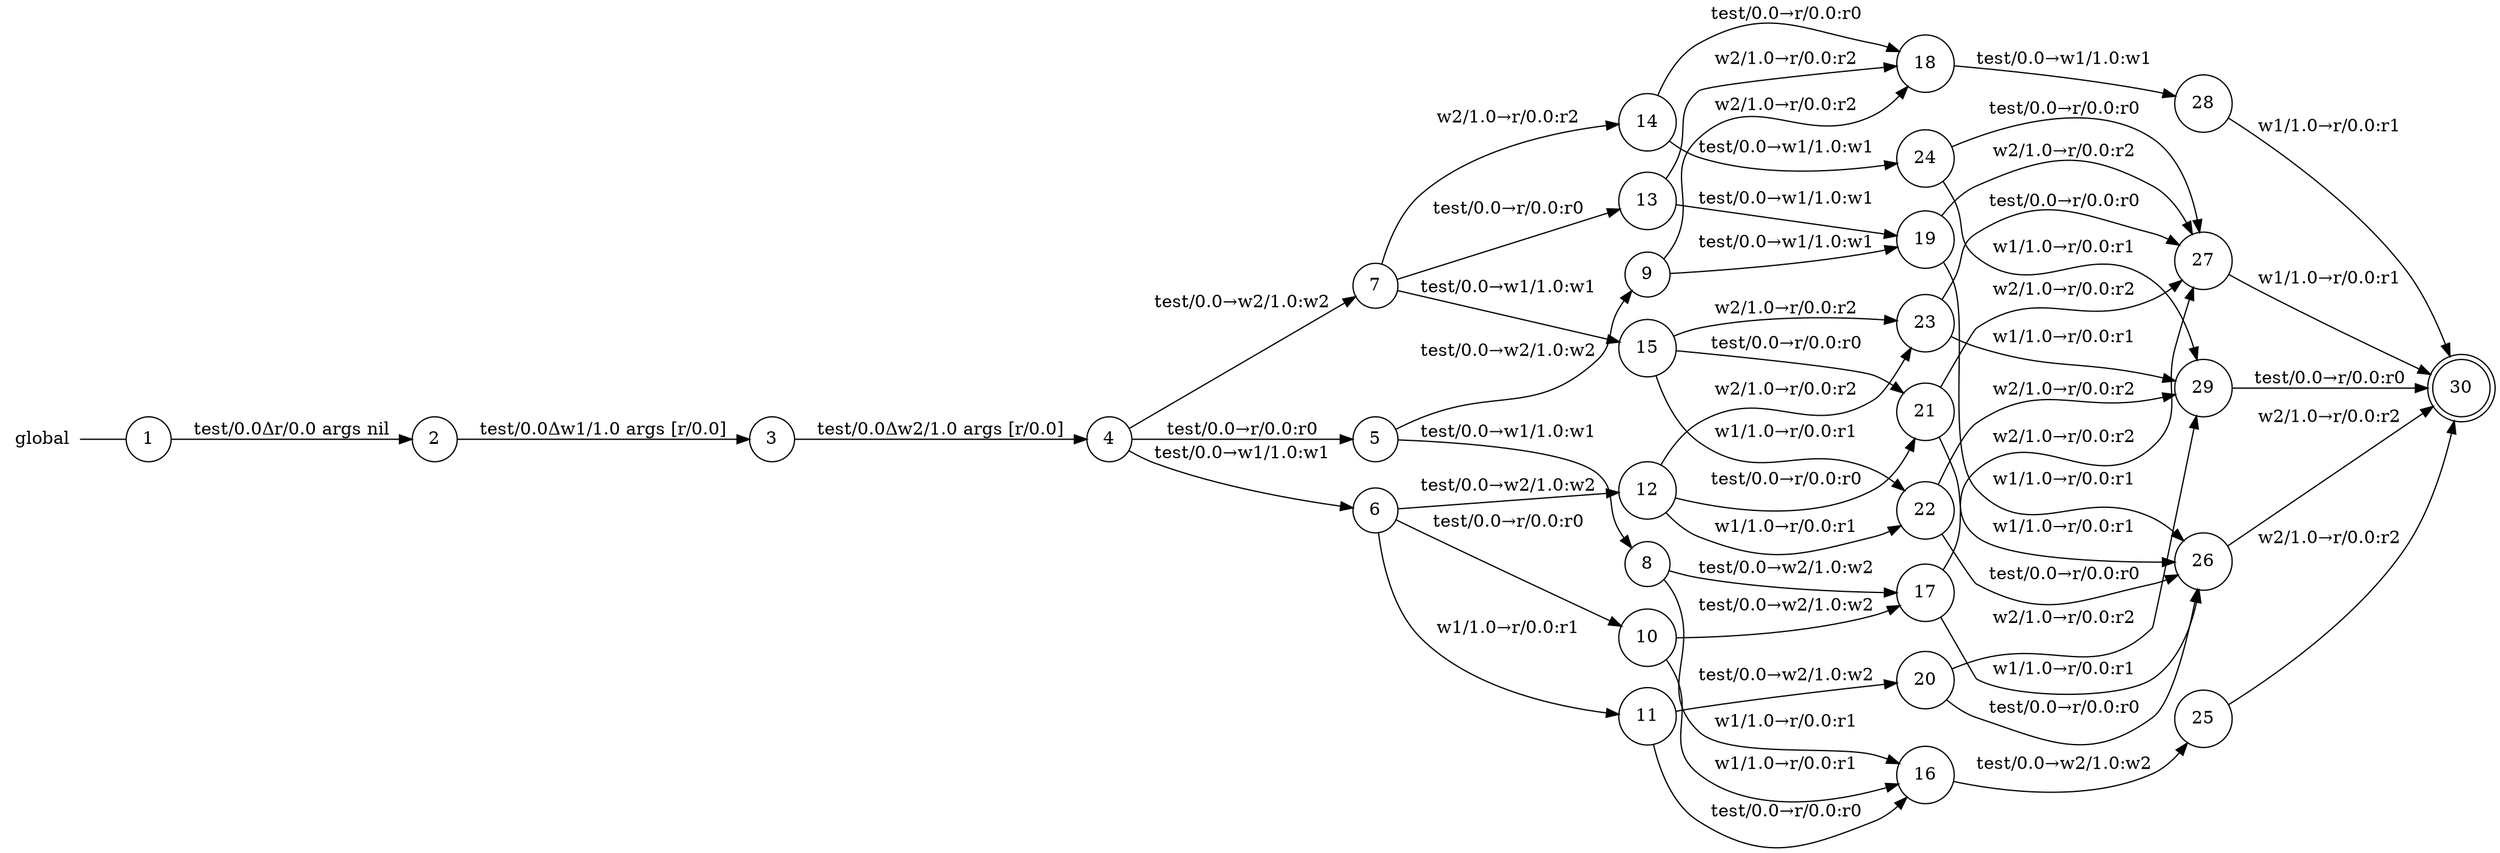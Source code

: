 digraph global {
	rankdir="LR";
	n_0 [label="global", shape="plaintext"];
	n_1 [id="20", shape=circle, label="20"];
	n_2 [id="27", shape=circle, label="27"];
	n_3 [id="29", shape=circle, label="29"];
	n_4 [id="23", shape=circle, label="23"];
	n_5 [id="25", shape=circle, label="25"];
	n_6 [id="5", shape=circle, label="5"];
	n_7 [id="28", shape=circle, label="28"];
	n_8 [id="15", shape=circle, label="15"];
	n_9 [id="19", shape=circle, label="19"];
	n_10 [id="12", shape=circle, label="12"];
	n_11 [id="11", shape=circle, label="11"];
	n_12 [id="17", shape=circle, label="17"];
	n_13 [id="18", shape=circle, label="18"];
	n_14 [id="14", shape=circle, label="14"];
	n_15 [id="6", shape=circle, label="6"];
	n_16 [id="13", shape=circle, label="13"];
	n_17 [id="24", shape=circle, label="24"];
	n_18 [id="10", shape=circle, label="10"];
	n_19 [id="30", shape=doublecircle, label="30"];
	n_20 [id="22", shape=circle, label="22"];
	n_21 [id="1", shape=circle, label="1"];
	n_0 -> n_21 [arrowhead=none];
	n_22 [id="26", shape=circle, label="26"];
	n_23 [id="9", shape=circle, label="9"];
	n_24 [id="2", shape=circle, label="2"];
	n_25 [id="21", shape=circle, label="21"];
	n_26 [id="8", shape=circle, label="8"];
	n_27 [id="4", shape=circle, label="4"];
	n_28 [id="7", shape=circle, label="7"];
	n_29 [id="3", shape=circle, label="3"];
	n_30 [id="16", shape=circle, label="16"];

	n_10 -> n_20 [id="[$e|23]", label="w1/1.0→r/0.0:r1"];
	n_10 -> n_4 [id="[$e|24]", label="w2/1.0→r/0.0:r2"];
	n_12 -> n_22 [id="[$e|33]", label="w1/1.0→r/0.0:r1"];
	n_13 -> n_7 [id="[$e|35]", label="test/0.0→w1/1.0:w1"];
	n_26 -> n_12 [id="[$e|15]", label="test/0.0→w2/1.0:w2"];
	n_26 -> n_30 [id="[$e|14]", label="w1/1.0→r/0.0:r1"];
	n_17 -> n_2 [id="[$e|46]", label="test/0.0→r/0.0:r0"];
	n_17 -> n_3 [id="[$e|47]", label="w1/1.0→r/0.0:r1"];
	n_30 -> n_5 [id="[$e|32]", label="test/0.0→w2/1.0:w2"];
	n_9 -> n_22 [id="[$e|37]", label="w1/1.0→r/0.0:r1"];
	n_15 -> n_18 [id="[$e|8]", label="test/0.0→r/0.0:r0"];
	n_6 -> n_26 [id="[$e|6]", label="test/0.0→w1/1.0:w1"];
	n_5 -> n_19 [id="[$e|48]", label="w2/1.0→r/0.0:r2"];
	n_16 -> n_9 [id="[$e|26]", label="test/0.0→w1/1.0:w1"];
	n_3 -> n_19 [id="[$e|52]", label="test/0.0→r/0.0:r0"];
	n_7 -> n_19 [id="[$e|51]", label="w1/1.0→r/0.0:r1"];
	n_11 -> n_30 [id="[$e|20]", label="test/0.0→r/0.0:r0"];
	n_15 -> n_11 [id="[$e|9]", label="w1/1.0→r/0.0:r1"];
	n_25 -> n_22 [id="[$e|40]", label="w1/1.0→r/0.0:r1"];
	n_23 -> n_9 [id="[$e|17]", label="test/0.0→w1/1.0:w1"];
	n_1 -> n_3 [id="[$e|39]", label="w2/1.0→r/0.0:r2"];
	n_8 -> n_25 [id="[$e|29]", label="test/0.0→r/0.0:r0"];
	n_23 -> n_13 [id="[$e|16]", label="w2/1.0→r/0.0:r2"];
	n_18 -> n_12 [id="[$e|19]", label="test/0.0→w2/1.0:w2"];
	n_21 -> n_24 [id="[$e|0]", label="test/0.0Δr/0.0 args nil"];
	n_24 -> n_29 [id="[$e|1]", label="test/0.0Δw1/1.0 args [r/0.0]"];
	n_8 -> n_20 [id="[$e|31]", label="w1/1.0→r/0.0:r1"];
	n_4 -> n_3 [id="[$e|45]", label="w1/1.0→r/0.0:r1"];
	n_11 -> n_1 [id="[$e|21]", label="test/0.0→w2/1.0:w2"];
	n_18 -> n_30 [id="[$e|18]", label="w1/1.0→r/0.0:r1"];
	n_8 -> n_4 [id="[$e|30]", label="w2/1.0→r/0.0:r2"];
	n_2 -> n_19 [id="[$e|50]", label="w1/1.0→r/0.0:r1"];
	n_20 -> n_3 [id="[$e|43]", label="w2/1.0→r/0.0:r2"];
	n_4 -> n_2 [id="[$e|44]", label="test/0.0→r/0.0:r0"];
	n_27 -> n_15 [id="[$e|4]", label="test/0.0→w1/1.0:w1"];
	n_29 -> n_27 [id="[$e|2]", label="test/0.0Δw2/1.0 args [r/0.0]"];
	n_28 -> n_14 [id="[$e|12]", label="w2/1.0→r/0.0:r2"];
	n_28 -> n_16 [id="[$e|11]", label="test/0.0→r/0.0:r0"];
	n_12 -> n_2 [id="[$e|34]", label="w2/1.0→r/0.0:r2"];
	n_27 -> n_28 [id="[$e|5]", label="test/0.0→w2/1.0:w2"];
	n_15 -> n_10 [id="[$e|10]", label="test/0.0→w2/1.0:w2"];
	n_27 -> n_6 [id="[$e|3]", label="test/0.0→r/0.0:r0"];
	n_22 -> n_19 [id="[$e|49]", label="w2/1.0→r/0.0:r2"];
	n_16 -> n_13 [id="[$e|25]", label="w2/1.0→r/0.0:r2"];
	n_1 -> n_22 [id="[$e|38]", label="test/0.0→r/0.0:r0"];
	n_14 -> n_13 [id="[$e|27]", label="test/0.0→r/0.0:r0"];
	n_28 -> n_8 [id="[$e|13]", label="test/0.0→w1/1.0:w1"];
	n_14 -> n_17 [id="[$e|28]", label="test/0.0→w1/1.0:w1"];
	n_20 -> n_22 [id="[$e|42]", label="test/0.0→r/0.0:r0"];
	n_9 -> n_2 [id="[$e|36]", label="w2/1.0→r/0.0:r2"];
	n_10 -> n_25 [id="[$e|22]", label="test/0.0→r/0.0:r0"];
	n_6 -> n_23 [id="[$e|7]", label="test/0.0→w2/1.0:w2"];
	n_25 -> n_2 [id="[$e|41]", label="w2/1.0→r/0.0:r2"];
}
